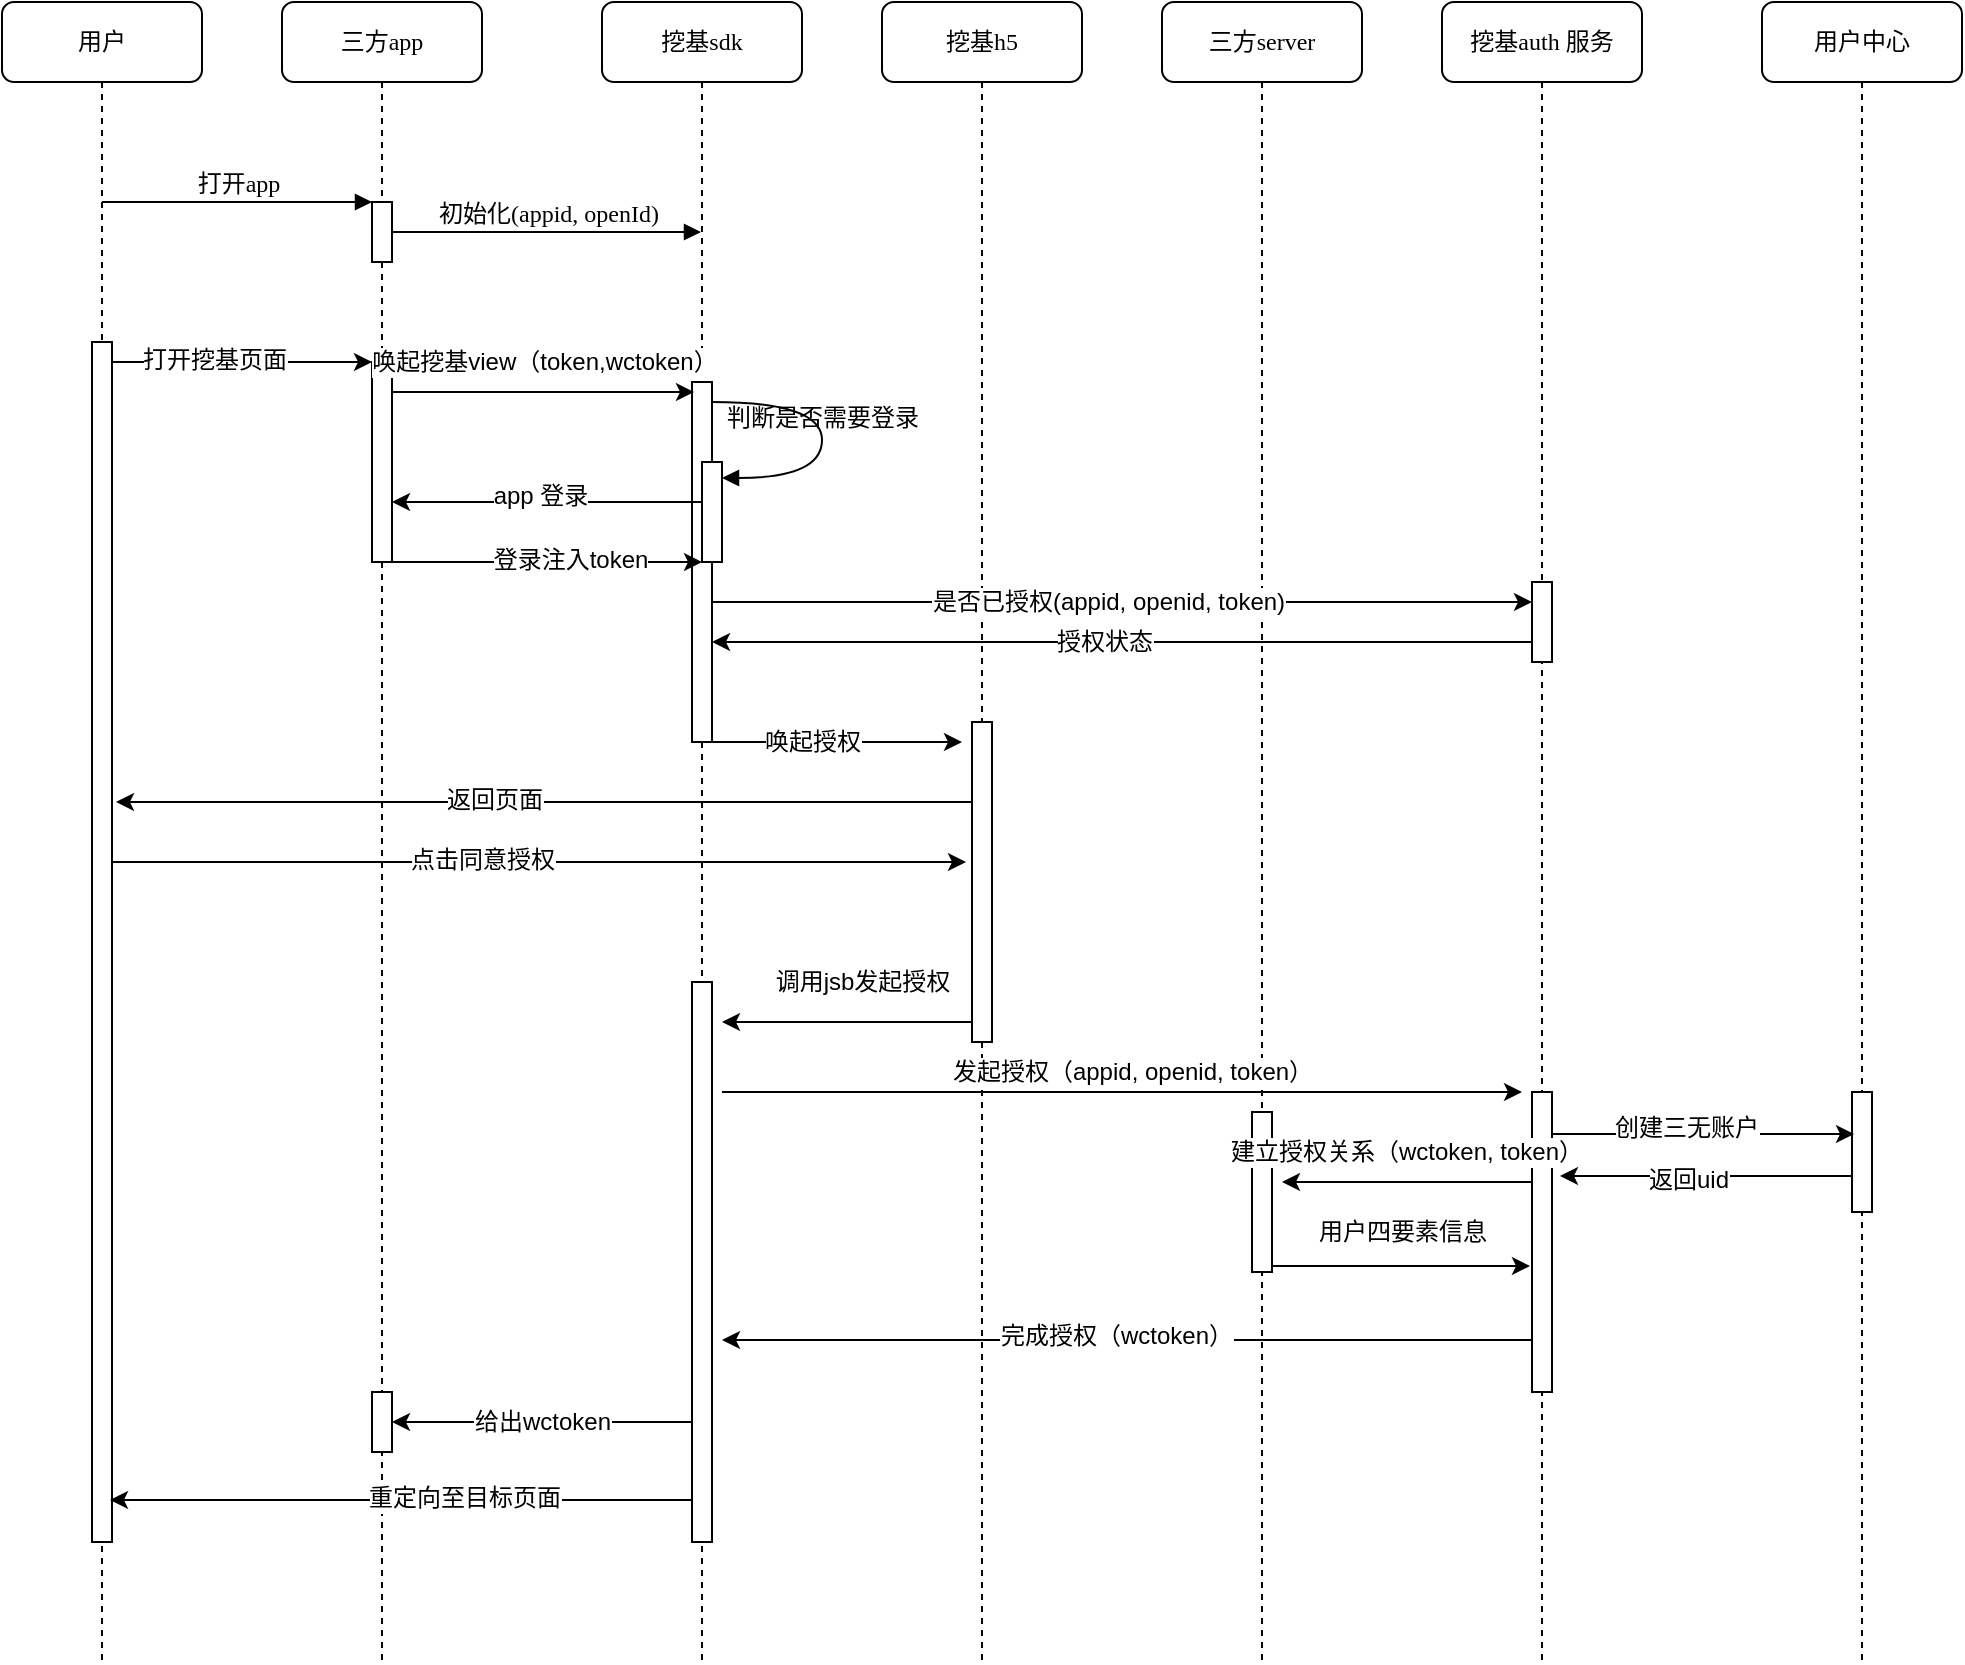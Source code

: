 <mxfile pages="1" version="11.2.2" type="github"><diagram name="Page-1" id="13e1069c-82ec-6db2-03f1-153e76fe0fe0"><mxGraphModel dx="946" dy="552" grid="1" gridSize="10" guides="1" tooltips="1" connect="1" arrows="1" fold="1" page="1" pageScale="1" pageWidth="1100" pageHeight="850" background="#ffffff" math="0" shadow="0"><root><mxCell id="0"/><mxCell id="1" parent="0"/><mxCell id="7baba1c4bc27f4b0-2" value="三方app" style="shape=umlLifeline;perimeter=lifelinePerimeter;whiteSpace=wrap;html=1;container=1;collapsible=0;recursiveResize=0;outlineConnect=0;rounded=1;shadow=0;comic=0;labelBackgroundColor=none;strokeColor=#000000;strokeWidth=1;fillColor=#FFFFFF;fontFamily=Verdana;fontSize=12;fontColor=#000000;align=center;" parent="1" vertex="1"><mxGeometry x="240" y="80" width="100" height="830" as="geometry"/></mxCell><mxCell id="7baba1c4bc27f4b0-10" value="" style="html=1;points=[];perimeter=orthogonalPerimeter;rounded=0;shadow=0;comic=0;labelBackgroundColor=none;strokeColor=#000000;strokeWidth=1;fillColor=#FFFFFF;fontFamily=Verdana;fontSize=12;fontColor=#000000;align=center;" parent="7baba1c4bc27f4b0-2" vertex="1"><mxGeometry x="45" y="100" width="10" height="30" as="geometry"/></mxCell><mxCell id="idd2jXIr-4uDgCsyTWFL-3" value="" style="html=1;points=[];perimeter=orthogonalPerimeter;rounded=0;shadow=0;comic=0;labelBackgroundColor=none;strokeColor=#000000;strokeWidth=1;fillColor=#FFFFFF;fontFamily=Verdana;fontSize=12;fontColor=#000000;align=center;" vertex="1" parent="7baba1c4bc27f4b0-2"><mxGeometry x="45" y="180" width="10" height="100" as="geometry"/></mxCell><mxCell id="idd2jXIr-4uDgCsyTWFL-69" value="" style="html=1;points=[];perimeter=orthogonalPerimeter;rounded=0;shadow=0;comic=0;labelBackgroundColor=none;strokeColor=#000000;strokeWidth=1;fillColor=#FFFFFF;fontFamily=Verdana;fontSize=12;fontColor=#000000;align=center;" vertex="1" parent="7baba1c4bc27f4b0-2"><mxGeometry x="45" y="695" width="10" height="30" as="geometry"/></mxCell><mxCell id="7baba1c4bc27f4b0-3" value="挖基sdk" style="shape=umlLifeline;perimeter=lifelinePerimeter;whiteSpace=wrap;html=1;container=1;collapsible=0;recursiveResize=0;outlineConnect=0;rounded=1;shadow=0;comic=0;labelBackgroundColor=none;strokeColor=#000000;strokeWidth=1;fillColor=#FFFFFF;fontFamily=Verdana;fontSize=12;fontColor=#000000;align=center;" parent="1" vertex="1"><mxGeometry x="400" y="80" width="100" height="830" as="geometry"/></mxCell><mxCell id="idd2jXIr-4uDgCsyTWFL-8" value="" style="html=1;points=[];perimeter=orthogonalPerimeter;rounded=0;shadow=0;comic=0;labelBackgroundColor=none;strokeColor=#000000;strokeWidth=1;fillColor=#FFFFFF;fontFamily=Verdana;fontSize=12;fontColor=#000000;align=center;" vertex="1" parent="7baba1c4bc27f4b0-3"><mxGeometry x="45" y="190" width="10" height="180" as="geometry"/></mxCell><mxCell id="idd2jXIr-4uDgCsyTWFL-60" value="" style="html=1;points=[];perimeter=orthogonalPerimeter;rounded=0;shadow=0;comic=0;labelBackgroundColor=none;strokeColor=#000000;strokeWidth=1;fillColor=#FFFFFF;fontFamily=Verdana;fontSize=12;fontColor=#000000;align=center;" vertex="1" parent="7baba1c4bc27f4b0-3"><mxGeometry x="45" y="490" width="10" height="280" as="geometry"/></mxCell><mxCell id="7baba1c4bc27f4b0-4" value="挖基h5" style="shape=umlLifeline;perimeter=lifelinePerimeter;whiteSpace=wrap;html=1;container=1;collapsible=0;recursiveResize=0;outlineConnect=0;rounded=1;shadow=0;comic=0;labelBackgroundColor=none;strokeColor=#000000;strokeWidth=1;fillColor=#FFFFFF;fontFamily=Verdana;fontSize=12;fontColor=#000000;align=center;" parent="1" vertex="1"><mxGeometry x="540" y="80" width="100" height="830" as="geometry"/></mxCell><mxCell id="idd2jXIr-4uDgCsyTWFL-29" value="" style="html=1;points=[];perimeter=orthogonalPerimeter;rounded=0;shadow=0;comic=0;labelBackgroundColor=none;strokeColor=#000000;strokeWidth=1;fillColor=#FFFFFF;fontFamily=Verdana;fontSize=12;fontColor=#000000;align=center;" vertex="1" parent="7baba1c4bc27f4b0-4"><mxGeometry x="45" y="360" width="10" height="160" as="geometry"/></mxCell><mxCell id="7baba1c4bc27f4b0-5" value="三方server" style="shape=umlLifeline;perimeter=lifelinePerimeter;whiteSpace=wrap;html=1;container=1;collapsible=0;recursiveResize=0;outlineConnect=0;rounded=1;shadow=0;comic=0;labelBackgroundColor=none;strokeColor=#000000;strokeWidth=1;fillColor=#FFFFFF;fontFamily=Verdana;fontSize=12;fontColor=#000000;align=center;" parent="1" vertex="1"><mxGeometry x="680" y="80" width="100" height="830" as="geometry"/></mxCell><mxCell id="idd2jXIr-4uDgCsyTWFL-33" value="" style="html=1;points=[];perimeter=orthogonalPerimeter;rounded=0;shadow=0;comic=0;labelBackgroundColor=none;strokeColor=#000000;strokeWidth=1;fillColor=#FFFFFF;fontFamily=Verdana;fontSize=12;fontColor=#000000;align=center;" vertex="1" parent="7baba1c4bc27f4b0-5"><mxGeometry x="45" y="555" width="10" height="80" as="geometry"/></mxCell><mxCell id="7baba1c4bc27f4b0-6" value="挖基auth 服务" style="shape=umlLifeline;perimeter=lifelinePerimeter;whiteSpace=wrap;html=1;container=1;collapsible=0;recursiveResize=0;outlineConnect=0;rounded=1;shadow=0;comic=0;labelBackgroundColor=none;strokeColor=#000000;strokeWidth=1;fillColor=#FFFFFF;fontFamily=Verdana;fontSize=12;fontColor=#000000;align=center;" parent="1" vertex="1"><mxGeometry x="820" y="80" width="100" height="830" as="geometry"/></mxCell><mxCell id="idd2jXIr-4uDgCsyTWFL-17" value="" style="html=1;points=[];perimeter=orthogonalPerimeter;rounded=0;shadow=0;comic=0;labelBackgroundColor=none;strokeColor=#000000;strokeWidth=1;fillColor=#FFFFFF;fontFamily=Verdana;fontSize=12;fontColor=#000000;align=center;" vertex="1" parent="7baba1c4bc27f4b0-6"><mxGeometry x="45" y="290" width="10" height="40" as="geometry"/></mxCell><mxCell id="idd2jXIr-4uDgCsyTWFL-32" value="" style="html=1;points=[];perimeter=orthogonalPerimeter;rounded=0;shadow=0;comic=0;labelBackgroundColor=none;strokeColor=#000000;strokeWidth=1;fillColor=#FFFFFF;fontFamily=Verdana;fontSize=12;fontColor=#000000;align=center;" vertex="1" parent="7baba1c4bc27f4b0-6"><mxGeometry x="45" y="545" width="10" height="150" as="geometry"/></mxCell><mxCell id="idd2jXIr-4uDgCsyTWFL-4" style="edgeStyle=orthogonalEdgeStyle;rounded=0;orthogonalLoop=1;jettySize=auto;html=1;" edge="1" parent="1" source="7baba1c4bc27f4b0-8" target="idd2jXIr-4uDgCsyTWFL-3"><mxGeometry relative="1" as="geometry"><Array as="points"><mxPoint x="270" y="260"/><mxPoint x="270" y="260"/></Array></mxGeometry></mxCell><mxCell id="idd2jXIr-4uDgCsyTWFL-5" value="打开挖基页面" style="text;html=1;resizable=0;points=[];align=center;verticalAlign=middle;labelBackgroundColor=#ffffff;" vertex="1" connectable="0" parent="idd2jXIr-4uDgCsyTWFL-4"><mxGeometry x="0.779" y="64" relative="1" as="geometry"><mxPoint x="-64" y="63" as="offset"/></mxGeometry></mxCell><mxCell id="7baba1c4bc27f4b0-8" value="用户" style="shape=umlLifeline;perimeter=lifelinePerimeter;whiteSpace=wrap;html=1;container=1;collapsible=0;recursiveResize=0;outlineConnect=0;rounded=1;shadow=0;comic=0;labelBackgroundColor=none;strokeColor=#000000;strokeWidth=1;fillColor=#FFFFFF;fontFamily=Verdana;fontSize=12;fontColor=#000000;align=center;" parent="1" vertex="1"><mxGeometry x="100" y="80" width="100" height="830" as="geometry"/></mxCell><mxCell id="idd2jXIr-4uDgCsyTWFL-51" value="" style="html=1;points=[];perimeter=orthogonalPerimeter;rounded=0;shadow=0;comic=0;labelBackgroundColor=none;strokeColor=#000000;strokeWidth=1;fillColor=#FFFFFF;fontFamily=Verdana;fontSize=12;fontColor=#000000;align=center;" vertex="1" parent="7baba1c4bc27f4b0-8"><mxGeometry x="45" y="170" width="10" height="600" as="geometry"/></mxCell><mxCell id="7baba1c4bc27f4b0-11" value="打开app" style="html=1;verticalAlign=bottom;endArrow=block;entryX=0;entryY=0;labelBackgroundColor=none;fontFamily=Verdana;fontSize=12;edgeStyle=elbowEdgeStyle;elbow=vertical;" parent="1" source="7baba1c4bc27f4b0-8" target="7baba1c4bc27f4b0-10" edge="1"><mxGeometry relative="1" as="geometry"><mxPoint x="155" y="180" as="sourcePoint"/></mxGeometry></mxCell><mxCell id="7baba1c4bc27f4b0-14" value="初始化(appid, openId)" style="html=1;verticalAlign=bottom;endArrow=block;labelBackgroundColor=none;fontFamily=Verdana;fontSize=12;edgeStyle=elbowEdgeStyle;elbow=vertical;" parent="1" source="7baba1c4bc27f4b0-10" target="7baba1c4bc27f4b0-3" edge="1"><mxGeometry relative="1" as="geometry"><mxPoint x="370" y="200" as="sourcePoint"/><mxPoint x="445" y="200" as="targetPoint"/></mxGeometry></mxCell><mxCell id="idd2jXIr-4uDgCsyTWFL-6" style="edgeStyle=orthogonalEdgeStyle;rounded=0;orthogonalLoop=1;jettySize=auto;html=1;" edge="1" parent="1" source="idd2jXIr-4uDgCsyTWFL-3"><mxGeometry relative="1" as="geometry"><mxPoint x="446" y="275" as="targetPoint"/><Array as="points"><mxPoint x="446" y="275"/></Array></mxGeometry></mxCell><mxCell id="idd2jXIr-4uDgCsyTWFL-7" value="唤起挖基view（token,wctoken）" style="text;html=1;resizable=0;points=[];align=center;verticalAlign=middle;labelBackgroundColor=#ffffff;" vertex="1" connectable="0" parent="idd2jXIr-4uDgCsyTWFL-6"><mxGeometry x="-0.094" y="-3" relative="1" as="geometry"><mxPoint x="7" y="-18" as="offset"/></mxGeometry></mxCell><mxCell id="idd2jXIr-4uDgCsyTWFL-25" style="edgeStyle=orthogonalEdgeStyle;rounded=0;orthogonalLoop=1;jettySize=auto;html=1;" edge="1" parent="1" source="idd2jXIr-4uDgCsyTWFL-9" target="idd2jXIr-4uDgCsyTWFL-3"><mxGeometry relative="1" as="geometry"><mxPoint x="300" y="330" as="targetPoint"/><Array as="points"><mxPoint x="320" y="330"/><mxPoint x="320" y="330"/></Array></mxGeometry></mxCell><mxCell id="idd2jXIr-4uDgCsyTWFL-26" value="app 登录" style="text;html=1;resizable=0;points=[];align=center;verticalAlign=middle;labelBackgroundColor=#ffffff;" vertex="1" connectable="0" parent="idd2jXIr-4uDgCsyTWFL-25"><mxGeometry x="0.047" y="-3" relative="1" as="geometry"><mxPoint as="offset"/></mxGeometry></mxCell><mxCell id="idd2jXIr-4uDgCsyTWFL-9" value="" style="html=1;points=[];perimeter=orthogonalPerimeter;rounded=0;shadow=0;comic=0;labelBackgroundColor=none;strokeColor=#000000;strokeWidth=1;fillColor=#FFFFFF;fontFamily=Verdana;fontSize=12;fontColor=#000000;align=center;" vertex="1" parent="1"><mxGeometry x="450" y="310" width="10" height="50" as="geometry"/></mxCell><mxCell id="idd2jXIr-4uDgCsyTWFL-10" value="判断是否需要登录" style="html=1;verticalAlign=bottom;endArrow=block;labelBackgroundColor=none;fontFamily=Verdana;fontSize=12;elbow=vertical;edgeStyle=orthogonalEdgeStyle;curved=1;entryX=1;entryY=0.286;entryPerimeter=0;exitX=1.038;exitY=0.345;exitPerimeter=0;" edge="1" parent="1"><mxGeometry relative="1" as="geometry"><mxPoint x="455" y="280" as="sourcePoint"/><mxPoint x="460" y="318" as="targetPoint"/><Array as="points"><mxPoint x="510" y="280"/><mxPoint x="510" y="318"/></Array></mxGeometry></mxCell><mxCell id="idd2jXIr-4uDgCsyTWFL-13" style="edgeStyle=orthogonalEdgeStyle;rounded=0;orthogonalLoop=1;jettySize=auto;html=1;" edge="1" parent="1" source="idd2jXIr-4uDgCsyTWFL-8" target="idd2jXIr-4uDgCsyTWFL-17"><mxGeometry relative="1" as="geometry"><Array as="points"><mxPoint x="610" y="380"/><mxPoint x="610" y="380"/></Array></mxGeometry></mxCell><mxCell id="idd2jXIr-4uDgCsyTWFL-14" value="是否已授权(appid, openid, token)" style="text;html=1;resizable=0;points=[];align=center;verticalAlign=middle;labelBackgroundColor=#ffffff;" vertex="1" connectable="0" parent="idd2jXIr-4uDgCsyTWFL-13"><mxGeometry x="0.472" y="-104" relative="1" as="geometry"><mxPoint x="-104" y="-104" as="offset"/></mxGeometry></mxCell><mxCell id="idd2jXIr-4uDgCsyTWFL-18" style="edgeStyle=orthogonalEdgeStyle;rounded=0;orthogonalLoop=1;jettySize=auto;html=1;" edge="1" parent="1" source="idd2jXIr-4uDgCsyTWFL-17" target="idd2jXIr-4uDgCsyTWFL-8"><mxGeometry relative="1" as="geometry"><Array as="points"><mxPoint x="780" y="400"/><mxPoint x="780" y="400"/></Array></mxGeometry></mxCell><mxCell id="idd2jXIr-4uDgCsyTWFL-19" value="授权状态" style="text;html=1;resizable=0;points=[];align=center;verticalAlign=middle;labelBackgroundColor=#ffffff;" vertex="1" connectable="0" parent="idd2jXIr-4uDgCsyTWFL-18"><mxGeometry x="0.044" relative="1" as="geometry"><mxPoint as="offset"/></mxGeometry></mxCell><mxCell id="idd2jXIr-4uDgCsyTWFL-22" style="edgeStyle=orthogonalEdgeStyle;rounded=0;orthogonalLoop=1;jettySize=auto;html=1;" edge="1" parent="1" source="idd2jXIr-4uDgCsyTWFL-8"><mxGeometry relative="1" as="geometry"><mxPoint x="580" y="450" as="targetPoint"/><Array as="points"><mxPoint x="510" y="450"/><mxPoint x="510" y="450"/></Array></mxGeometry></mxCell><mxCell id="idd2jXIr-4uDgCsyTWFL-23" value="唤起授权" style="text;html=1;resizable=0;points=[];align=center;verticalAlign=middle;labelBackgroundColor=#ffffff;" vertex="1" connectable="0" parent="idd2jXIr-4uDgCsyTWFL-22"><mxGeometry x="0.115" y="-2" relative="1" as="geometry"><mxPoint x="-20" y="-2" as="offset"/></mxGeometry></mxCell><mxCell id="idd2jXIr-4uDgCsyTWFL-27" style="edgeStyle=orthogonalEdgeStyle;rounded=0;orthogonalLoop=1;jettySize=auto;html=1;" edge="1" parent="1" source="idd2jXIr-4uDgCsyTWFL-3" target="idd2jXIr-4uDgCsyTWFL-9"><mxGeometry relative="1" as="geometry"><Array as="points"><mxPoint x="420" y="360"/><mxPoint x="420" y="360"/></Array></mxGeometry></mxCell><mxCell id="idd2jXIr-4uDgCsyTWFL-28" value="登录注入token" style="text;html=1;resizable=0;points=[];align=center;verticalAlign=middle;labelBackgroundColor=#ffffff;" vertex="1" connectable="0" parent="idd2jXIr-4uDgCsyTWFL-27"><mxGeometry x="0.143" y="1" relative="1" as="geometry"><mxPoint as="offset"/></mxGeometry></mxCell><mxCell id="idd2jXIr-4uDgCsyTWFL-30" style="edgeStyle=orthogonalEdgeStyle;rounded=0;orthogonalLoop=1;jettySize=auto;html=1;" edge="1" parent="1"><mxGeometry relative="1" as="geometry"><mxPoint x="460" y="625" as="sourcePoint"/><mxPoint x="860" y="625" as="targetPoint"/><Array as="points"><mxPoint x="820" y="625"/><mxPoint x="820" y="625"/></Array></mxGeometry></mxCell><mxCell id="idd2jXIr-4uDgCsyTWFL-31" value="发起授权（appid, openid, token）" style="text;html=1;resizable=0;points=[];align=center;verticalAlign=middle;labelBackgroundColor=#ffffff;" vertex="1" connectable="0" parent="idd2jXIr-4uDgCsyTWFL-30"><mxGeometry x="0.115" y="-2" relative="1" as="geometry"><mxPoint x="-18" y="-12" as="offset"/></mxGeometry></mxCell><mxCell id="idd2jXIr-4uDgCsyTWFL-34" style="edgeStyle=orthogonalEdgeStyle;rounded=0;orthogonalLoop=1;jettySize=auto;html=1;" edge="1" parent="1" source="idd2jXIr-4uDgCsyTWFL-32"><mxGeometry relative="1" as="geometry"><mxPoint x="740" y="670" as="targetPoint"/><Array as="points"><mxPoint x="780" y="670"/><mxPoint x="780" y="670"/></Array></mxGeometry></mxCell><mxCell id="idd2jXIr-4uDgCsyTWFL-35" value="建立授权关系（wctoken, token）" style="text;html=1;resizable=0;points=[];align=center;verticalAlign=middle;labelBackgroundColor=#ffffff;" vertex="1" connectable="0" parent="idd2jXIr-4uDgCsyTWFL-34"><mxGeometry x="-0.037" y="1" relative="1" as="geometry"><mxPoint x="-3" y="-16" as="offset"/></mxGeometry></mxCell><mxCell id="idd2jXIr-4uDgCsyTWFL-36" style="edgeStyle=orthogonalEdgeStyle;rounded=0;orthogonalLoop=1;jettySize=auto;html=1;" edge="1" parent="1" source="idd2jXIr-4uDgCsyTWFL-33"><mxGeometry relative="1" as="geometry"><mxPoint x="864" y="712" as="targetPoint"/><Array as="points"><mxPoint x="770" y="712"/><mxPoint x="770" y="712"/></Array></mxGeometry></mxCell><mxCell id="idd2jXIr-4uDgCsyTWFL-37" value="用户四要素信息" style="text;html=1;resizable=0;points=[];align=center;verticalAlign=middle;labelBackgroundColor=#ffffff;" vertex="1" connectable="0" parent="idd2jXIr-4uDgCsyTWFL-36"><mxGeometry x="-0.364" y="-2" relative="1" as="geometry"><mxPoint x="24" y="-19" as="offset"/></mxGeometry></mxCell><mxCell id="idd2jXIr-4uDgCsyTWFL-40" style="edgeStyle=orthogonalEdgeStyle;rounded=0;orthogonalLoop=1;jettySize=auto;html=1;" edge="1" parent="1" source="idd2jXIr-4uDgCsyTWFL-32"><mxGeometry relative="1" as="geometry"><mxPoint x="460" y="749" as="targetPoint"/><Array as="points"><mxPoint x="790" y="749"/><mxPoint x="790" y="749"/></Array></mxGeometry></mxCell><mxCell id="idd2jXIr-4uDgCsyTWFL-41" value="完成授权（wctoken）" style="text;html=1;resizable=0;points=[];align=center;verticalAlign=middle;labelBackgroundColor=#ffffff;" vertex="1" connectable="0" parent="idd2jXIr-4uDgCsyTWFL-40"><mxGeometry x="0.03" y="-2" relative="1" as="geometry"><mxPoint as="offset"/></mxGeometry></mxCell><mxCell id="idd2jXIr-4uDgCsyTWFL-42" value="用户中心" style="shape=umlLifeline;perimeter=lifelinePerimeter;whiteSpace=wrap;html=1;container=1;collapsible=0;recursiveResize=0;outlineConnect=0;rounded=1;shadow=0;comic=0;labelBackgroundColor=none;strokeColor=#000000;strokeWidth=1;fillColor=#FFFFFF;fontFamily=Verdana;fontSize=12;fontColor=#000000;align=center;" vertex="1" parent="1"><mxGeometry x="980" y="80" width="100" height="830" as="geometry"/></mxCell><mxCell id="idd2jXIr-4uDgCsyTWFL-44" value="" style="html=1;points=[];perimeter=orthogonalPerimeter;rounded=0;shadow=0;comic=0;labelBackgroundColor=none;strokeColor=#000000;strokeWidth=1;fillColor=#FFFFFF;fontFamily=Verdana;fontSize=12;fontColor=#000000;align=center;" vertex="1" parent="idd2jXIr-4uDgCsyTWFL-42"><mxGeometry x="45" y="545" width="10" height="60" as="geometry"/></mxCell><mxCell id="idd2jXIr-4uDgCsyTWFL-45" style="edgeStyle=orthogonalEdgeStyle;rounded=0;orthogonalLoop=1;jettySize=auto;html=1;" edge="1" parent="1" source="idd2jXIr-4uDgCsyTWFL-32"><mxGeometry relative="1" as="geometry"><mxPoint x="1026" y="646" as="targetPoint"/><Array as="points"><mxPoint x="1026" y="646"/></Array></mxGeometry></mxCell><mxCell id="idd2jXIr-4uDgCsyTWFL-46" value="创建三无账户" style="text;html=1;resizable=0;points=[];align=center;verticalAlign=middle;labelBackgroundColor=#ffffff;" vertex="1" connectable="0" parent="idd2jXIr-4uDgCsyTWFL-45"><mxGeometry x="-0.113" y="3" relative="1" as="geometry"><mxPoint as="offset"/></mxGeometry></mxCell><mxCell id="idd2jXIr-4uDgCsyTWFL-47" style="edgeStyle=orthogonalEdgeStyle;rounded=0;orthogonalLoop=1;jettySize=auto;html=1;entryX=1.4;entryY=0.28;entryDx=0;entryDy=0;entryPerimeter=0;" edge="1" parent="1" source="idd2jXIr-4uDgCsyTWFL-44" target="idd2jXIr-4uDgCsyTWFL-32"><mxGeometry relative="1" as="geometry"><Array as="points"><mxPoint x="990" y="667"/><mxPoint x="990" y="667"/></Array></mxGeometry></mxCell><mxCell id="idd2jXIr-4uDgCsyTWFL-63" value="返回uid" style="text;html=1;resizable=0;points=[];align=center;verticalAlign=middle;labelBackgroundColor=#ffffff;" vertex="1" connectable="0" parent="idd2jXIr-4uDgCsyTWFL-47"><mxGeometry x="0.123" y="2" relative="1" as="geometry"><mxPoint as="offset"/></mxGeometry></mxCell><mxCell id="idd2jXIr-4uDgCsyTWFL-49" style="edgeStyle=orthogonalEdgeStyle;rounded=0;orthogonalLoop=1;jettySize=auto;html=1;" edge="1" parent="1" source="idd2jXIr-4uDgCsyTWFL-29"><mxGeometry relative="1" as="geometry"><mxPoint x="157" y="480" as="targetPoint"/><Array as="points"><mxPoint x="490" y="480"/><mxPoint x="490" y="480"/></Array></mxGeometry></mxCell><mxCell id="idd2jXIr-4uDgCsyTWFL-50" value="返回页面" style="text;html=1;resizable=0;points=[];align=center;verticalAlign=middle;labelBackgroundColor=#ffffff;" vertex="1" connectable="0" parent="idd2jXIr-4uDgCsyTWFL-49"><mxGeometry x="0.12" y="-1" relative="1" as="geometry"><mxPoint as="offset"/></mxGeometry></mxCell><mxCell id="idd2jXIr-4uDgCsyTWFL-54" style="edgeStyle=orthogonalEdgeStyle;rounded=0;orthogonalLoop=1;jettySize=auto;html=1;" edge="1" parent="1" source="idd2jXIr-4uDgCsyTWFL-51"><mxGeometry relative="1" as="geometry"><mxPoint x="582" y="510" as="targetPoint"/><Array as="points"><mxPoint x="582" y="510"/></Array></mxGeometry></mxCell><mxCell id="idd2jXIr-4uDgCsyTWFL-55" value="点击同意授权" style="text;html=1;resizable=0;points=[];align=center;verticalAlign=middle;labelBackgroundColor=#ffffff;" vertex="1" connectable="0" parent="idd2jXIr-4uDgCsyTWFL-54"><mxGeometry x="-0.134" y="1" relative="1" as="geometry"><mxPoint as="offset"/></mxGeometry></mxCell><mxCell id="idd2jXIr-4uDgCsyTWFL-61" style="edgeStyle=orthogonalEdgeStyle;rounded=0;orthogonalLoop=1;jettySize=auto;html=1;entryX=0.9;entryY=0.965;entryDx=0;entryDy=0;entryPerimeter=0;" edge="1" parent="1" source="idd2jXIr-4uDgCsyTWFL-60" target="idd2jXIr-4uDgCsyTWFL-51"><mxGeometry relative="1" as="geometry"><Array as="points"><mxPoint x="260" y="829"/><mxPoint x="260" y="829"/></Array></mxGeometry></mxCell><mxCell id="idd2jXIr-4uDgCsyTWFL-62" value="重定向至目标页面" style="text;html=1;resizable=0;points=[];align=center;verticalAlign=middle;labelBackgroundColor=#ffffff;" vertex="1" connectable="0" parent="idd2jXIr-4uDgCsyTWFL-61"><mxGeometry x="-0.216" y="-1" relative="1" as="geometry"><mxPoint as="offset"/></mxGeometry></mxCell><mxCell id="idd2jXIr-4uDgCsyTWFL-66" style="edgeStyle=orthogonalEdgeStyle;rounded=0;orthogonalLoop=1;jettySize=auto;html=1;" edge="1" parent="1" source="idd2jXIr-4uDgCsyTWFL-29"><mxGeometry relative="1" as="geometry"><mxPoint x="460" y="590" as="targetPoint"/><Array as="points"><mxPoint x="550" y="590"/><mxPoint x="550" y="590"/></Array></mxGeometry></mxCell><mxCell id="idd2jXIr-4uDgCsyTWFL-67" value="调用jsb发起授权" style="text;html=1;resizable=0;points=[];align=center;verticalAlign=middle;labelBackgroundColor=#ffffff;" vertex="1" connectable="0" parent="idd2jXIr-4uDgCsyTWFL-66"><mxGeometry x="-0.04" y="2" relative="1" as="geometry"><mxPoint x="5" y="-22" as="offset"/></mxGeometry></mxCell><mxCell id="idd2jXIr-4uDgCsyTWFL-72" style="edgeStyle=orthogonalEdgeStyle;rounded=0;orthogonalLoop=1;jettySize=auto;html=1;" edge="1" parent="1" source="idd2jXIr-4uDgCsyTWFL-60" target="idd2jXIr-4uDgCsyTWFL-69"><mxGeometry relative="1" as="geometry"><Array as="points"><mxPoint x="410" y="790"/><mxPoint x="410" y="790"/></Array></mxGeometry></mxCell><mxCell id="idd2jXIr-4uDgCsyTWFL-73" value="给出wctoken" style="text;html=1;resizable=0;points=[];align=center;verticalAlign=middle;labelBackgroundColor=#ffffff;" vertex="1" connectable="0" parent="idd2jXIr-4uDgCsyTWFL-72"><mxGeometry x="0.2" y="-2" relative="1" as="geometry"><mxPoint x="15" y="2" as="offset"/></mxGeometry></mxCell></root></mxGraphModel></diagram></mxfile>